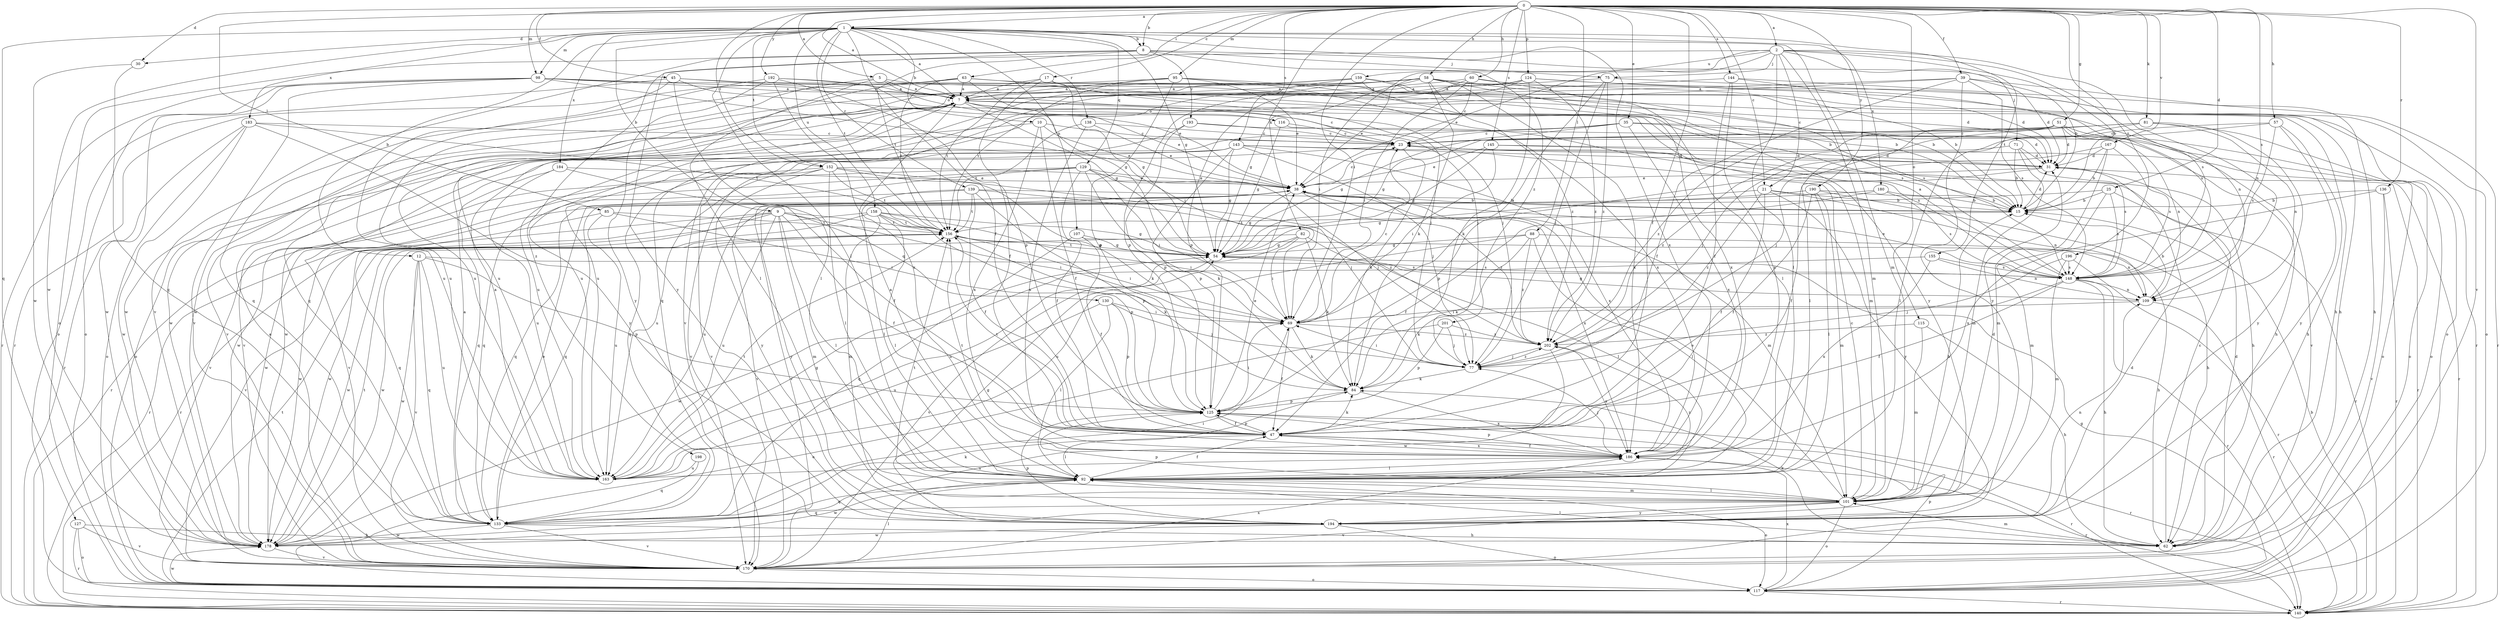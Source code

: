 strict digraph  {
0;
1;
2;
5;
7;
8;
9;
10;
12;
15;
17;
21;
23;
25;
30;
31;
35;
38;
39;
45;
47;
51;
54;
57;
58;
60;
62;
63;
69;
71;
75;
77;
81;
82;
84;
85;
88;
92;
95;
98;
101;
107;
109;
115;
116;
117;
124;
125;
127;
129;
130;
133;
136;
138;
139;
140;
143;
144;
145;
148;
152;
155;
156;
158;
159;
163;
167;
170;
178;
180;
183;
184;
186;
190;
192;
193;
194;
196;
198;
201;
202;
0 -> 1  [label=a];
0 -> 2  [label=a];
0 -> 5  [label=a];
0 -> 7  [label=a];
0 -> 8  [label=b];
0 -> 17  [label=c];
0 -> 21  [label=c];
0 -> 25  [label=d];
0 -> 30  [label=d];
0 -> 35  [label=e];
0 -> 39  [label=f];
0 -> 45  [label=f];
0 -> 47  [label=f];
0 -> 51  [label=g];
0 -> 57  [label=h];
0 -> 58  [label=h];
0 -> 60  [label=h];
0 -> 63  [label=i];
0 -> 69  [label=i];
0 -> 81  [label=k];
0 -> 82  [label=k];
0 -> 85  [label=l];
0 -> 88  [label=l];
0 -> 95  [label=m];
0 -> 98  [label=m];
0 -> 115  [label=o];
0 -> 124  [label=p];
0 -> 136  [label=r];
0 -> 143  [label=s];
0 -> 144  [label=s];
0 -> 145  [label=s];
0 -> 148  [label=s];
0 -> 152  [label=t];
0 -> 167  [label=v];
0 -> 170  [label=v];
0 -> 190  [label=y];
0 -> 192  [label=y];
0 -> 196  [label=z];
1 -> 7  [label=a];
1 -> 8  [label=b];
1 -> 9  [label=b];
1 -> 10  [label=b];
1 -> 12  [label=b];
1 -> 30  [label=d];
1 -> 47  [label=f];
1 -> 54  [label=g];
1 -> 92  [label=l];
1 -> 98  [label=m];
1 -> 101  [label=m];
1 -> 107  [label=n];
1 -> 127  [label=q];
1 -> 129  [label=q];
1 -> 138  [label=r];
1 -> 139  [label=r];
1 -> 152  [label=t];
1 -> 155  [label=t];
1 -> 156  [label=t];
1 -> 158  [label=u];
1 -> 178  [label=w];
1 -> 180  [label=x];
1 -> 183  [label=x];
1 -> 184  [label=x];
1 -> 186  [label=x];
2 -> 15  [label=b];
2 -> 21  [label=c];
2 -> 38  [label=e];
2 -> 69  [label=i];
2 -> 71  [label=j];
2 -> 75  [label=j];
2 -> 92  [label=l];
2 -> 101  [label=m];
2 -> 109  [label=n];
2 -> 148  [label=s];
2 -> 159  [label=u];
2 -> 198  [label=z];
5 -> 7  [label=a];
5 -> 31  [label=d];
5 -> 92  [label=l];
5 -> 116  [label=o];
5 -> 163  [label=u];
7 -> 23  [label=c];
7 -> 38  [label=e];
7 -> 54  [label=g];
7 -> 101  [label=m];
7 -> 116  [label=o];
7 -> 163  [label=u];
7 -> 170  [label=v];
7 -> 178  [label=w];
8 -> 15  [label=b];
8 -> 75  [label=j];
8 -> 117  [label=o];
8 -> 156  [label=t];
8 -> 170  [label=v];
8 -> 193  [label=y];
8 -> 194  [label=y];
8 -> 201  [label=z];
9 -> 47  [label=f];
9 -> 69  [label=i];
9 -> 92  [label=l];
9 -> 101  [label=m];
9 -> 130  [label=q];
9 -> 140  [label=r];
9 -> 156  [label=t];
9 -> 163  [label=u];
9 -> 170  [label=v];
9 -> 178  [label=w];
10 -> 23  [label=c];
10 -> 38  [label=e];
10 -> 47  [label=f];
10 -> 170  [label=v];
10 -> 186  [label=x];
12 -> 125  [label=p];
12 -> 133  [label=q];
12 -> 148  [label=s];
12 -> 163  [label=u];
12 -> 170  [label=v];
12 -> 178  [label=w];
15 -> 31  [label=d];
15 -> 156  [label=t];
17 -> 7  [label=a];
17 -> 47  [label=f];
17 -> 54  [label=g];
17 -> 77  [label=j];
17 -> 156  [label=t];
21 -> 15  [label=b];
21 -> 47  [label=f];
21 -> 54  [label=g];
21 -> 109  [label=n];
21 -> 194  [label=y];
21 -> 202  [label=z];
23 -> 31  [label=d];
23 -> 84  [label=k];
23 -> 170  [label=v];
25 -> 15  [label=b];
25 -> 101  [label=m];
25 -> 140  [label=r];
25 -> 148  [label=s];
25 -> 163  [label=u];
30 -> 133  [label=q];
30 -> 178  [label=w];
31 -> 38  [label=e];
31 -> 47  [label=f];
31 -> 140  [label=r];
35 -> 23  [label=c];
35 -> 31  [label=d];
35 -> 54  [label=g];
35 -> 117  [label=o];
35 -> 178  [label=w];
35 -> 186  [label=x];
38 -> 15  [label=b];
38 -> 23  [label=c];
38 -> 54  [label=g];
38 -> 101  [label=m];
38 -> 133  [label=q];
38 -> 170  [label=v];
38 -> 186  [label=x];
38 -> 194  [label=y];
38 -> 202  [label=z];
39 -> 7  [label=a];
39 -> 31  [label=d];
39 -> 47  [label=f];
39 -> 62  [label=h];
39 -> 148  [label=s];
39 -> 163  [label=u];
39 -> 194  [label=y];
45 -> 7  [label=a];
45 -> 15  [label=b];
45 -> 38  [label=e];
45 -> 92  [label=l];
45 -> 117  [label=o];
45 -> 163  [label=u];
47 -> 84  [label=k];
47 -> 92  [label=l];
47 -> 125  [label=p];
47 -> 140  [label=r];
47 -> 156  [label=t];
47 -> 186  [label=x];
51 -> 23  [label=c];
51 -> 31  [label=d];
51 -> 54  [label=g];
51 -> 92  [label=l];
51 -> 109  [label=n];
51 -> 117  [label=o];
51 -> 170  [label=v];
51 -> 202  [label=z];
54 -> 148  [label=s];
54 -> 156  [label=t];
54 -> 170  [label=v];
57 -> 23  [label=c];
57 -> 62  [label=h];
57 -> 77  [label=j];
57 -> 148  [label=s];
57 -> 194  [label=y];
58 -> 7  [label=a];
58 -> 15  [label=b];
58 -> 38  [label=e];
58 -> 54  [label=g];
58 -> 84  [label=k];
58 -> 125  [label=p];
58 -> 148  [label=s];
58 -> 163  [label=u];
58 -> 178  [label=w];
58 -> 186  [label=x];
58 -> 194  [label=y];
58 -> 202  [label=z];
60 -> 7  [label=a];
60 -> 23  [label=c];
60 -> 69  [label=i];
60 -> 92  [label=l];
60 -> 109  [label=n];
60 -> 125  [label=p];
62 -> 23  [label=c];
62 -> 31  [label=d];
62 -> 84  [label=k];
62 -> 92  [label=l];
62 -> 101  [label=m];
63 -> 7  [label=a];
63 -> 54  [label=g];
63 -> 62  [label=h];
63 -> 133  [label=q];
63 -> 140  [label=r];
63 -> 148  [label=s];
63 -> 156  [label=t];
69 -> 23  [label=c];
69 -> 47  [label=f];
69 -> 84  [label=k];
69 -> 202  [label=z];
71 -> 15  [label=b];
71 -> 31  [label=d];
71 -> 101  [label=m];
71 -> 148  [label=s];
71 -> 202  [label=z];
75 -> 7  [label=a];
75 -> 69  [label=i];
75 -> 77  [label=j];
75 -> 117  [label=o];
75 -> 202  [label=z];
77 -> 69  [label=i];
77 -> 84  [label=k];
77 -> 202  [label=z];
81 -> 23  [label=c];
81 -> 77  [label=j];
81 -> 92  [label=l];
81 -> 109  [label=n];
81 -> 117  [label=o];
81 -> 194  [label=y];
82 -> 54  [label=g];
82 -> 69  [label=i];
82 -> 84  [label=k];
82 -> 92  [label=l];
82 -> 163  [label=u];
82 -> 178  [label=w];
84 -> 125  [label=p];
84 -> 186  [label=x];
85 -> 69  [label=i];
85 -> 156  [label=t];
85 -> 163  [label=u];
85 -> 178  [label=w];
88 -> 54  [label=g];
88 -> 84  [label=k];
88 -> 92  [label=l];
88 -> 109  [label=n];
88 -> 163  [label=u];
88 -> 202  [label=z];
92 -> 7  [label=a];
92 -> 47  [label=f];
92 -> 101  [label=m];
92 -> 117  [label=o];
92 -> 133  [label=q];
92 -> 178  [label=w];
92 -> 202  [label=z];
95 -> 7  [label=a];
95 -> 15  [label=b];
95 -> 38  [label=e];
95 -> 125  [label=p];
95 -> 156  [label=t];
95 -> 178  [label=w];
95 -> 186  [label=x];
98 -> 7  [label=a];
98 -> 62  [label=h];
98 -> 69  [label=i];
98 -> 77  [label=j];
98 -> 117  [label=o];
98 -> 140  [label=r];
98 -> 170  [label=v];
98 -> 178  [label=w];
101 -> 15  [label=b];
101 -> 23  [label=c];
101 -> 31  [label=d];
101 -> 38  [label=e];
101 -> 92  [label=l];
101 -> 117  [label=o];
101 -> 125  [label=p];
101 -> 133  [label=q];
101 -> 156  [label=t];
101 -> 170  [label=v];
101 -> 194  [label=y];
107 -> 47  [label=f];
107 -> 54  [label=g];
107 -> 62  [label=h];
107 -> 133  [label=q];
109 -> 15  [label=b];
109 -> 54  [label=g];
109 -> 69  [label=i];
109 -> 140  [label=r];
115 -> 62  [label=h];
115 -> 101  [label=m];
115 -> 202  [label=z];
116 -> 23  [label=c];
116 -> 54  [label=g];
116 -> 62  [label=h];
117 -> 54  [label=g];
117 -> 125  [label=p];
117 -> 140  [label=r];
117 -> 156  [label=t];
117 -> 178  [label=w];
117 -> 186  [label=x];
124 -> 7  [label=a];
124 -> 84  [label=k];
124 -> 117  [label=o];
124 -> 133  [label=q];
124 -> 148  [label=s];
124 -> 163  [label=u];
124 -> 202  [label=z];
125 -> 38  [label=e];
125 -> 47  [label=f];
125 -> 69  [label=i];
125 -> 140  [label=r];
127 -> 62  [label=h];
127 -> 117  [label=o];
127 -> 140  [label=r];
127 -> 170  [label=v];
129 -> 38  [label=e];
129 -> 47  [label=f];
129 -> 69  [label=i];
129 -> 77  [label=j];
129 -> 84  [label=k];
129 -> 133  [label=q];
129 -> 140  [label=r];
129 -> 170  [label=v];
130 -> 69  [label=i];
130 -> 77  [label=j];
130 -> 92  [label=l];
130 -> 125  [label=p];
130 -> 163  [label=u];
133 -> 7  [label=a];
133 -> 38  [label=e];
133 -> 62  [label=h];
133 -> 69  [label=i];
133 -> 84  [label=k];
133 -> 170  [label=v];
133 -> 178  [label=w];
136 -> 15  [label=b];
136 -> 140  [label=r];
136 -> 170  [label=v];
136 -> 186  [label=x];
138 -> 23  [label=c];
138 -> 38  [label=e];
138 -> 156  [label=t];
138 -> 186  [label=x];
139 -> 15  [label=b];
139 -> 47  [label=f];
139 -> 92  [label=l];
139 -> 125  [label=p];
139 -> 133  [label=q];
139 -> 156  [label=t];
139 -> 202  [label=z];
140 -> 15  [label=b];
143 -> 31  [label=d];
143 -> 54  [label=g];
143 -> 62  [label=h];
143 -> 77  [label=j];
143 -> 125  [label=p];
143 -> 133  [label=q];
143 -> 170  [label=v];
143 -> 178  [label=w];
143 -> 186  [label=x];
144 -> 7  [label=a];
144 -> 31  [label=d];
144 -> 47  [label=f];
144 -> 140  [label=r];
144 -> 186  [label=x];
145 -> 31  [label=d];
145 -> 38  [label=e];
145 -> 54  [label=g];
145 -> 69  [label=i];
145 -> 140  [label=r];
148 -> 7  [label=a];
148 -> 38  [label=e];
148 -> 47  [label=f];
148 -> 62  [label=h];
148 -> 84  [label=k];
148 -> 109  [label=n];
148 -> 140  [label=r];
152 -> 38  [label=e];
152 -> 77  [label=j];
152 -> 84  [label=k];
152 -> 92  [label=l];
152 -> 156  [label=t];
152 -> 163  [label=u];
152 -> 170  [label=v];
152 -> 194  [label=y];
155 -> 109  [label=n];
155 -> 148  [label=s];
155 -> 178  [label=w];
155 -> 186  [label=x];
156 -> 54  [label=g];
156 -> 69  [label=i];
156 -> 84  [label=k];
156 -> 178  [label=w];
158 -> 54  [label=g];
158 -> 69  [label=i];
158 -> 92  [label=l];
158 -> 101  [label=m];
158 -> 125  [label=p];
158 -> 133  [label=q];
158 -> 140  [label=r];
158 -> 156  [label=t];
159 -> 7  [label=a];
159 -> 15  [label=b];
159 -> 140  [label=r];
159 -> 163  [label=u];
159 -> 170  [label=v];
159 -> 186  [label=x];
163 -> 7  [label=a];
163 -> 54  [label=g];
163 -> 156  [label=t];
167 -> 15  [label=b];
167 -> 31  [label=d];
167 -> 101  [label=m];
167 -> 125  [label=p];
167 -> 148  [label=s];
170 -> 7  [label=a];
170 -> 31  [label=d];
170 -> 92  [label=l];
170 -> 117  [label=o];
170 -> 186  [label=x];
178 -> 156  [label=t];
178 -> 170  [label=v];
180 -> 15  [label=b];
180 -> 47  [label=f];
180 -> 148  [label=s];
180 -> 178  [label=w];
183 -> 23  [label=c];
183 -> 117  [label=o];
183 -> 140  [label=r];
183 -> 156  [label=t];
183 -> 178  [label=w];
183 -> 194  [label=y];
184 -> 38  [label=e];
184 -> 47  [label=f];
184 -> 133  [label=q];
184 -> 163  [label=u];
186 -> 47  [label=f];
186 -> 77  [label=j];
186 -> 92  [label=l];
186 -> 125  [label=p];
186 -> 140  [label=r];
186 -> 156  [label=t];
186 -> 163  [label=u];
190 -> 15  [label=b];
190 -> 47  [label=f];
190 -> 62  [label=h];
190 -> 92  [label=l];
190 -> 101  [label=m];
190 -> 170  [label=v];
192 -> 7  [label=a];
192 -> 77  [label=j];
192 -> 125  [label=p];
192 -> 133  [label=q];
192 -> 186  [label=x];
192 -> 194  [label=y];
193 -> 23  [label=c];
193 -> 117  [label=o];
193 -> 125  [label=p];
193 -> 148  [label=s];
194 -> 54  [label=g];
194 -> 109  [label=n];
194 -> 117  [label=o];
194 -> 125  [label=p];
194 -> 178  [label=w];
196 -> 77  [label=j];
196 -> 101  [label=m];
196 -> 140  [label=r];
196 -> 148  [label=s];
198 -> 133  [label=q];
198 -> 163  [label=u];
201 -> 77  [label=j];
201 -> 117  [label=o];
201 -> 125  [label=p];
201 -> 202  [label=z];
202 -> 77  [label=j];
202 -> 178  [label=w];
202 -> 186  [label=x];
}
